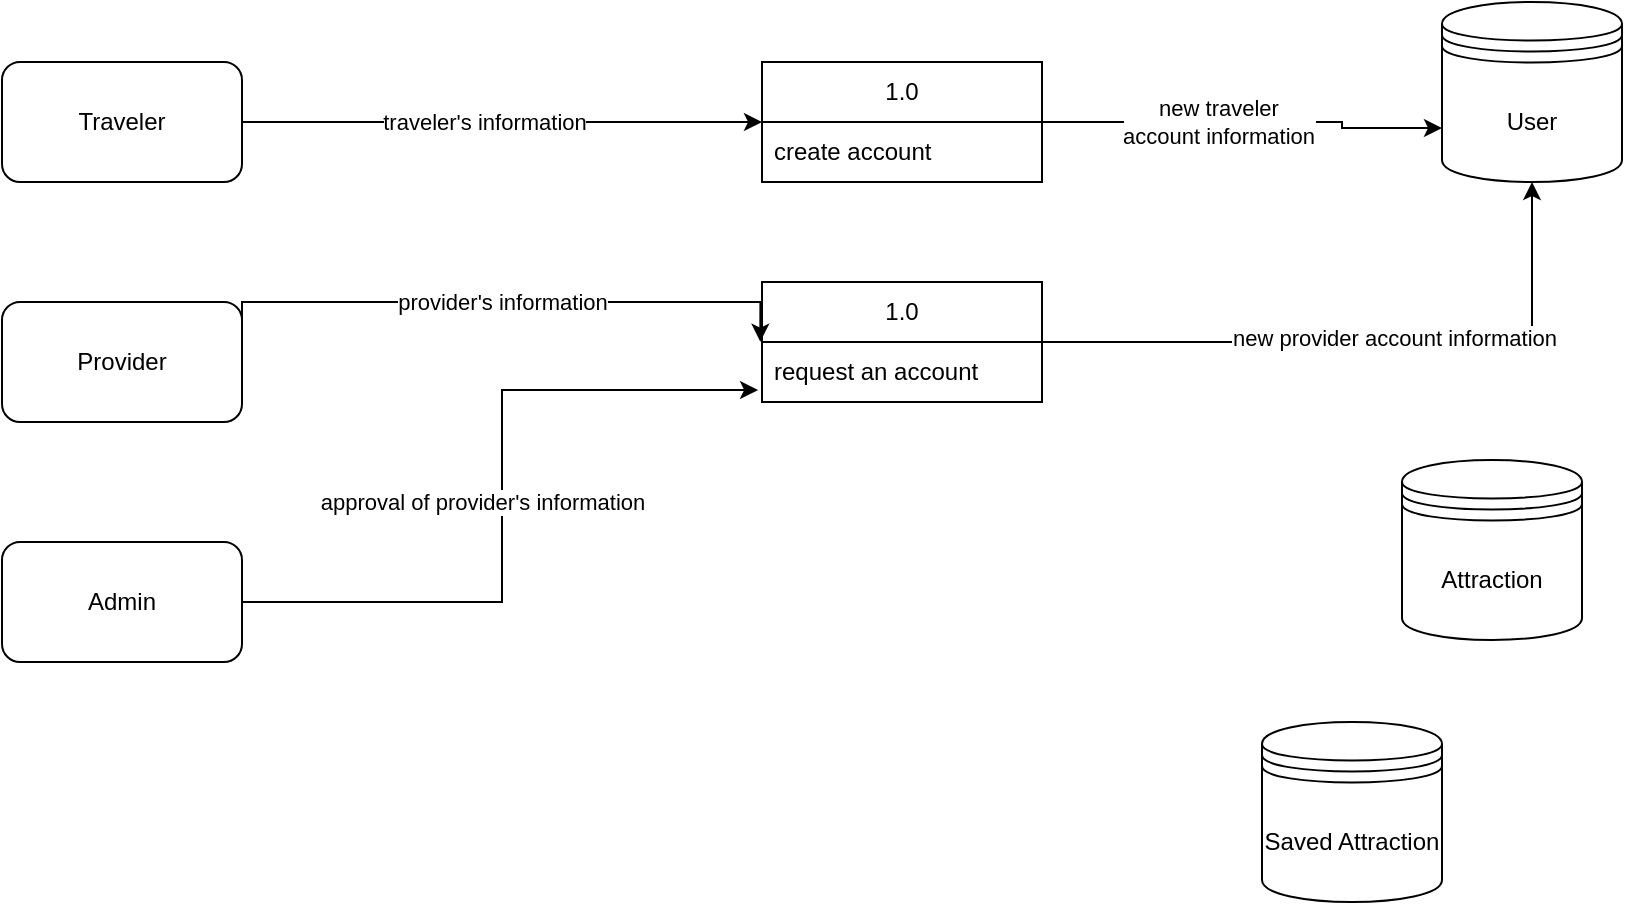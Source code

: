<mxfile version="22.1.11" type="github">
  <diagram name="Page-1" id="x7pPGoIkAFaXnZ65KSYN">
    <mxGraphModel dx="1122" dy="855" grid="1" gridSize="10" guides="1" tooltips="1" connect="1" arrows="1" fold="1" page="1" pageScale="1" pageWidth="1169" pageHeight="827" math="0" shadow="0">
      <root>
        <mxCell id="0" />
        <mxCell id="1" parent="0" />
        <mxCell id="oVwR3Ivo_K4TMXfbhouS-9" style="edgeStyle=orthogonalEdgeStyle;rounded=0;orthogonalLoop=1;jettySize=auto;html=1;exitX=1;exitY=0.5;exitDx=0;exitDy=0;entryX=0;entryY=0.5;entryDx=0;entryDy=0;" parent="1" source="oVwR3Ivo_K4TMXfbhouS-1" target="oVwR3Ivo_K4TMXfbhouS-5" edge="1">
          <mxGeometry relative="1" as="geometry">
            <Array as="points">
              <mxPoint x="360" y="200" />
              <mxPoint x="360" y="200" />
            </Array>
          </mxGeometry>
        </mxCell>
        <mxCell id="oVwR3Ivo_K4TMXfbhouS-10" value="traveler&#39;s information" style="edgeLabel;html=1;align=center;verticalAlign=middle;resizable=0;points=[];" parent="oVwR3Ivo_K4TMXfbhouS-9" vertex="1" connectable="0">
          <mxGeometry x="0.287" y="-1" relative="1" as="geometry">
            <mxPoint x="-47" y="-1" as="offset" />
          </mxGeometry>
        </mxCell>
        <mxCell id="oVwR3Ivo_K4TMXfbhouS-1" value="Traveler" style="rounded=1;whiteSpace=wrap;html=1;" parent="1" vertex="1">
          <mxGeometry x="40" y="170" width="120" height="60" as="geometry" />
        </mxCell>
        <mxCell id="oVwR3Ivo_K4TMXfbhouS-2" value="Provider" style="rounded=1;whiteSpace=wrap;html=1;" parent="1" vertex="1">
          <mxGeometry x="40" y="290" width="120" height="60" as="geometry" />
        </mxCell>
        <mxCell id="oVwR3Ivo_K4TMXfbhouS-3" value="Admin" style="rounded=1;whiteSpace=wrap;html=1;" parent="1" vertex="1">
          <mxGeometry x="40" y="410" width="120" height="60" as="geometry" />
        </mxCell>
        <mxCell id="oVwR3Ivo_K4TMXfbhouS-5" value="1.0" style="swimlane;fontStyle=0;childLayout=stackLayout;horizontal=1;startSize=30;horizontalStack=0;resizeParent=1;resizeParentMax=0;resizeLast=0;collapsible=1;marginBottom=0;whiteSpace=wrap;html=1;" parent="1" vertex="1">
          <mxGeometry x="420" y="170" width="140" height="60" as="geometry" />
        </mxCell>
        <mxCell id="oVwR3Ivo_K4TMXfbhouS-6" value="create account" style="text;strokeColor=none;fillColor=none;align=left;verticalAlign=middle;spacingLeft=4;spacingRight=4;overflow=hidden;points=[[0,0.5],[1,0.5]];portConstraint=eastwest;rotatable=0;whiteSpace=wrap;html=1;" parent="oVwR3Ivo_K4TMXfbhouS-5" vertex="1">
          <mxGeometry y="30" width="140" height="30" as="geometry" />
        </mxCell>
        <mxCell id="OimmYH5gWV8oMCqZV-XM-3" value="User" style="shape=datastore;whiteSpace=wrap;html=1;" vertex="1" parent="1">
          <mxGeometry x="760" y="140" width="90" height="90" as="geometry" />
        </mxCell>
        <mxCell id="OimmYH5gWV8oMCqZV-XM-4" style="edgeStyle=orthogonalEdgeStyle;rounded=0;orthogonalLoop=1;jettySize=auto;html=1;exitX=1;exitY=0.5;exitDx=0;exitDy=0;entryX=0;entryY=0.7;entryDx=0;entryDy=0;" edge="1" parent="1" source="oVwR3Ivo_K4TMXfbhouS-6" target="OimmYH5gWV8oMCqZV-XM-3">
          <mxGeometry relative="1" as="geometry">
            <Array as="points">
              <mxPoint x="560" y="200" />
              <mxPoint x="710" y="200" />
              <mxPoint x="710" y="203" />
            </Array>
          </mxGeometry>
        </mxCell>
        <mxCell id="OimmYH5gWV8oMCqZV-XM-5" value="new traveler&lt;br&gt;account information" style="edgeLabel;html=1;align=center;verticalAlign=middle;resizable=0;points=[];" vertex="1" connectable="0" parent="OimmYH5gWV8oMCqZV-XM-4">
          <mxGeometry x="-0.059" relative="1" as="geometry">
            <mxPoint as="offset" />
          </mxGeometry>
        </mxCell>
        <mxCell id="OimmYH5gWV8oMCqZV-XM-14" style="edgeStyle=orthogonalEdgeStyle;rounded=0;orthogonalLoop=1;jettySize=auto;html=1;entryX=0.5;entryY=1;entryDx=0;entryDy=0;" edge="1" parent="1" source="OimmYH5gWV8oMCqZV-XM-6" target="OimmYH5gWV8oMCqZV-XM-3">
          <mxGeometry relative="1" as="geometry" />
        </mxCell>
        <mxCell id="OimmYH5gWV8oMCqZV-XM-15" value="new provider account information" style="edgeLabel;html=1;align=center;verticalAlign=middle;resizable=0;points=[];" vertex="1" connectable="0" parent="OimmYH5gWV8oMCqZV-XM-14">
          <mxGeometry x="0.083" y="2" relative="1" as="geometry">
            <mxPoint as="offset" />
          </mxGeometry>
        </mxCell>
        <mxCell id="OimmYH5gWV8oMCqZV-XM-6" value="1.0" style="swimlane;fontStyle=0;childLayout=stackLayout;horizontal=1;startSize=30;horizontalStack=0;resizeParent=1;resizeParentMax=0;resizeLast=0;collapsible=1;marginBottom=0;whiteSpace=wrap;html=1;" vertex="1" parent="1">
          <mxGeometry x="420" y="280" width="140" height="60" as="geometry" />
        </mxCell>
        <mxCell id="OimmYH5gWV8oMCqZV-XM-7" value="request an account" style="text;strokeColor=none;fillColor=none;align=left;verticalAlign=middle;spacingLeft=4;spacingRight=4;overflow=hidden;points=[[0,0.5],[1,0.5]];portConstraint=eastwest;rotatable=0;whiteSpace=wrap;html=1;" vertex="1" parent="OimmYH5gWV8oMCqZV-XM-6">
          <mxGeometry y="30" width="140" height="30" as="geometry" />
        </mxCell>
        <mxCell id="OimmYH5gWV8oMCqZV-XM-9" style="edgeStyle=orthogonalEdgeStyle;rounded=0;orthogonalLoop=1;jettySize=auto;html=1;exitX=1;exitY=0.5;exitDx=0;exitDy=0;entryX=-0.006;entryY=0.328;entryDx=0;entryDy=0;entryPerimeter=0;" edge="1" parent="1">
          <mxGeometry relative="1" as="geometry">
            <mxPoint x="160" y="310" as="sourcePoint" />
            <mxPoint x="419.16" y="309.84" as="targetPoint" />
            <Array as="points">
              <mxPoint x="160" y="290" />
              <mxPoint x="419" y="290" />
            </Array>
          </mxGeometry>
        </mxCell>
        <mxCell id="OimmYH5gWV8oMCqZV-XM-10" value="provider&#39;s information" style="edgeLabel;html=1;align=center;verticalAlign=middle;resizable=0;points=[];" vertex="1" connectable="0" parent="OimmYH5gWV8oMCqZV-XM-9">
          <mxGeometry x="0.136" y="-3" relative="1" as="geometry">
            <mxPoint x="-20" y="-3" as="offset" />
          </mxGeometry>
        </mxCell>
        <mxCell id="OimmYH5gWV8oMCqZV-XM-11" style="edgeStyle=orthogonalEdgeStyle;rounded=0;orthogonalLoop=1;jettySize=auto;html=1;exitX=1;exitY=0.5;exitDx=0;exitDy=0;entryX=-0.014;entryY=0.8;entryDx=0;entryDy=0;entryPerimeter=0;" edge="1" parent="1" source="oVwR3Ivo_K4TMXfbhouS-3" target="OimmYH5gWV8oMCqZV-XM-7">
          <mxGeometry relative="1" as="geometry" />
        </mxCell>
        <mxCell id="OimmYH5gWV8oMCqZV-XM-12" value="approval of provider&#39;s information" style="edgeLabel;html=1;align=center;verticalAlign=middle;resizable=0;points=[];" vertex="1" connectable="0" parent="OimmYH5gWV8oMCqZV-XM-11">
          <mxGeometry x="-0.786" y="-1" relative="1" as="geometry">
            <mxPoint x="81" y="-51" as="offset" />
          </mxGeometry>
        </mxCell>
        <mxCell id="OimmYH5gWV8oMCqZV-XM-17" value="Attraction" style="shape=datastore;whiteSpace=wrap;html=1;" vertex="1" parent="1">
          <mxGeometry x="740" y="369" width="90" height="90" as="geometry" />
        </mxCell>
        <mxCell id="OimmYH5gWV8oMCqZV-XM-18" value="Saved Attraction" style="shape=datastore;whiteSpace=wrap;html=1;" vertex="1" parent="1">
          <mxGeometry x="670" y="500" width="90" height="90" as="geometry" />
        </mxCell>
      </root>
    </mxGraphModel>
  </diagram>
</mxfile>

